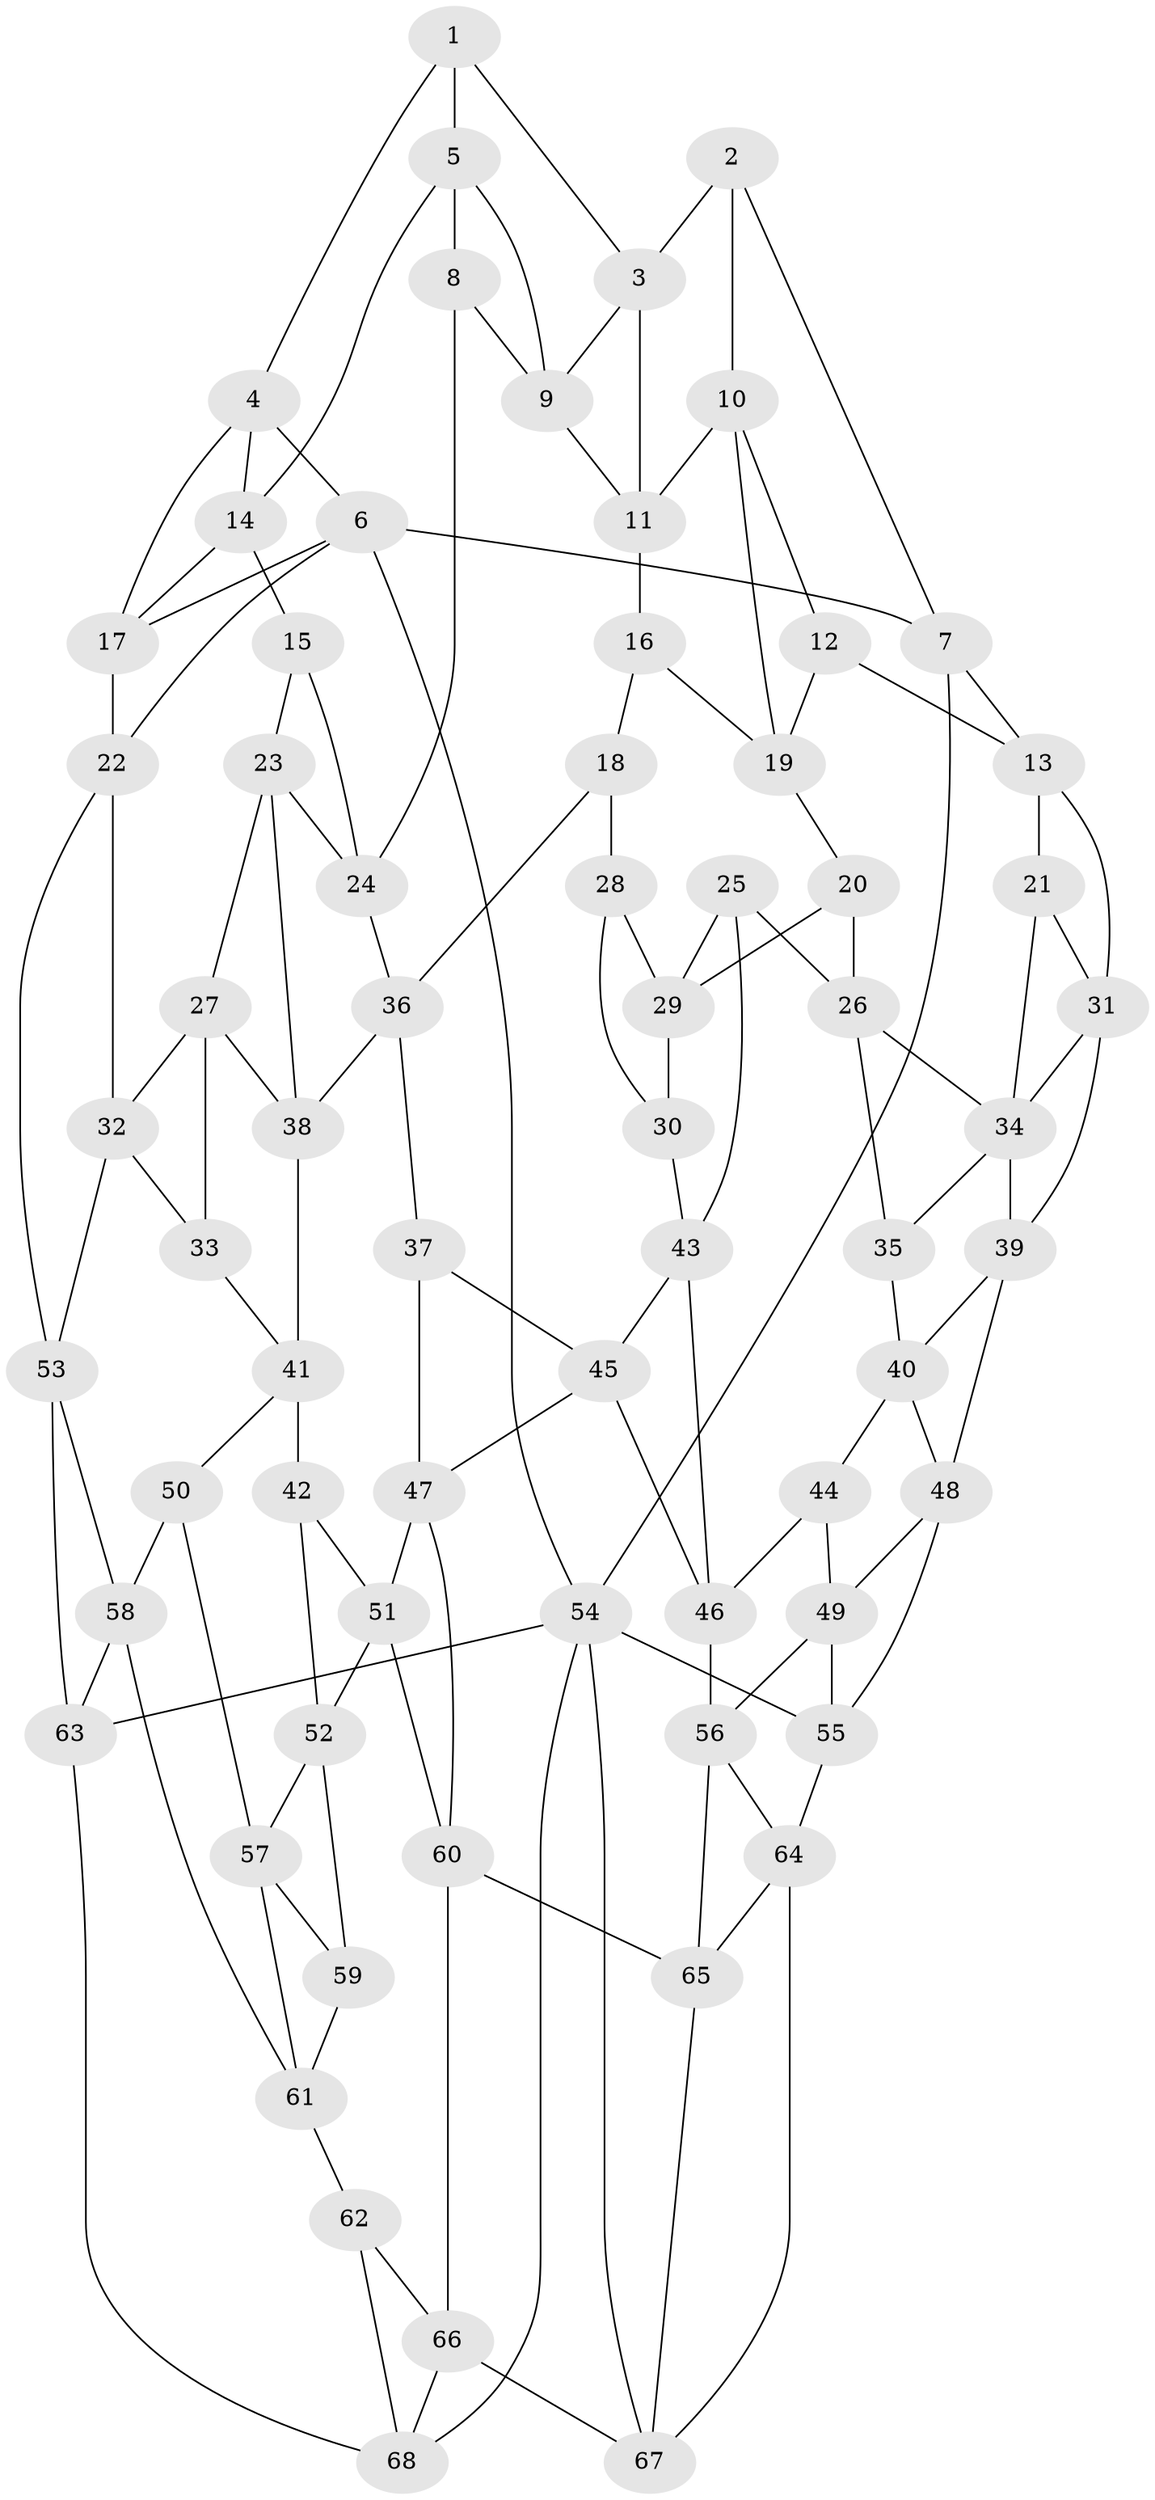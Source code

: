 // original degree distribution, {3: 0.014705882352941176, 4: 0.2426470588235294, 6: 0.22794117647058823, 5: 0.5147058823529411}
// Generated by graph-tools (version 1.1) at 2025/03/03/09/25 03:03:26]
// undirected, 68 vertices, 128 edges
graph export_dot {
graph [start="1"]
  node [color=gray90,style=filled];
  1;
  2;
  3;
  4;
  5;
  6;
  7;
  8;
  9;
  10;
  11;
  12;
  13;
  14;
  15;
  16;
  17;
  18;
  19;
  20;
  21;
  22;
  23;
  24;
  25;
  26;
  27;
  28;
  29;
  30;
  31;
  32;
  33;
  34;
  35;
  36;
  37;
  38;
  39;
  40;
  41;
  42;
  43;
  44;
  45;
  46;
  47;
  48;
  49;
  50;
  51;
  52;
  53;
  54;
  55;
  56;
  57;
  58;
  59;
  60;
  61;
  62;
  63;
  64;
  65;
  66;
  67;
  68;
  1 -- 3 [weight=1.0];
  1 -- 4 [weight=1.0];
  1 -- 5 [weight=1.0];
  2 -- 3 [weight=1.0];
  2 -- 7 [weight=1.0];
  2 -- 10 [weight=1.0];
  3 -- 9 [weight=1.0];
  3 -- 11 [weight=1.0];
  4 -- 6 [weight=1.0];
  4 -- 14 [weight=1.0];
  4 -- 17 [weight=1.0];
  5 -- 8 [weight=1.0];
  5 -- 9 [weight=1.0];
  5 -- 14 [weight=1.0];
  6 -- 7 [weight=1.0];
  6 -- 17 [weight=1.0];
  6 -- 22 [weight=1.0];
  6 -- 54 [weight=1.0];
  7 -- 13 [weight=1.0];
  7 -- 54 [weight=1.0];
  8 -- 9 [weight=1.0];
  8 -- 24 [weight=1.0];
  9 -- 11 [weight=1.0];
  10 -- 11 [weight=1.0];
  10 -- 12 [weight=1.0];
  10 -- 19 [weight=1.0];
  11 -- 16 [weight=1.0];
  12 -- 13 [weight=1.0];
  12 -- 19 [weight=1.0];
  13 -- 21 [weight=1.0];
  13 -- 31 [weight=1.0];
  14 -- 15 [weight=1.0];
  14 -- 17 [weight=1.0];
  15 -- 23 [weight=1.0];
  15 -- 24 [weight=1.0];
  16 -- 18 [weight=1.0];
  16 -- 19 [weight=1.0];
  17 -- 22 [weight=1.0];
  18 -- 28 [weight=2.0];
  18 -- 36 [weight=1.0];
  19 -- 20 [weight=1.0];
  20 -- 26 [weight=1.0];
  20 -- 29 [weight=1.0];
  21 -- 31 [weight=1.0];
  21 -- 34 [weight=1.0];
  22 -- 32 [weight=1.0];
  22 -- 53 [weight=1.0];
  23 -- 24 [weight=1.0];
  23 -- 27 [weight=1.0];
  23 -- 38 [weight=1.0];
  24 -- 36 [weight=1.0];
  25 -- 26 [weight=1.0];
  25 -- 29 [weight=1.0];
  25 -- 43 [weight=1.0];
  26 -- 34 [weight=1.0];
  26 -- 35 [weight=1.0];
  27 -- 32 [weight=1.0];
  27 -- 33 [weight=1.0];
  27 -- 38 [weight=1.0];
  28 -- 29 [weight=1.0];
  28 -- 30 [weight=1.0];
  29 -- 30 [weight=1.0];
  30 -- 43 [weight=1.0];
  31 -- 34 [weight=1.0];
  31 -- 39 [weight=1.0];
  32 -- 33 [weight=1.0];
  32 -- 53 [weight=1.0];
  33 -- 41 [weight=1.0];
  34 -- 35 [weight=1.0];
  34 -- 39 [weight=1.0];
  35 -- 40 [weight=1.0];
  36 -- 37 [weight=1.0];
  36 -- 38 [weight=1.0];
  37 -- 45 [weight=1.0];
  37 -- 47 [weight=1.0];
  38 -- 41 [weight=1.0];
  39 -- 40 [weight=1.0];
  39 -- 48 [weight=1.0];
  40 -- 44 [weight=1.0];
  40 -- 48 [weight=1.0];
  41 -- 42 [weight=1.0];
  41 -- 50 [weight=1.0];
  42 -- 51 [weight=1.0];
  42 -- 52 [weight=1.0];
  43 -- 45 [weight=1.0];
  43 -- 46 [weight=1.0];
  44 -- 46 [weight=1.0];
  44 -- 49 [weight=1.0];
  45 -- 46 [weight=1.0];
  45 -- 47 [weight=1.0];
  46 -- 56 [weight=1.0];
  47 -- 51 [weight=1.0];
  47 -- 60 [weight=1.0];
  48 -- 49 [weight=1.0];
  48 -- 55 [weight=1.0];
  49 -- 55 [weight=1.0];
  49 -- 56 [weight=1.0];
  50 -- 57 [weight=1.0];
  50 -- 58 [weight=1.0];
  51 -- 52 [weight=1.0];
  51 -- 60 [weight=1.0];
  52 -- 57 [weight=1.0];
  52 -- 59 [weight=1.0];
  53 -- 58 [weight=1.0];
  53 -- 63 [weight=1.0];
  54 -- 55 [weight=1.0];
  54 -- 63 [weight=1.0];
  54 -- 67 [weight=1.0];
  54 -- 68 [weight=1.0];
  55 -- 64 [weight=1.0];
  56 -- 64 [weight=1.0];
  56 -- 65 [weight=1.0];
  57 -- 59 [weight=1.0];
  57 -- 61 [weight=1.0];
  58 -- 61 [weight=1.0];
  58 -- 63 [weight=1.0];
  59 -- 61 [weight=1.0];
  60 -- 65 [weight=1.0];
  60 -- 66 [weight=1.0];
  61 -- 62 [weight=1.0];
  62 -- 66 [weight=1.0];
  62 -- 68 [weight=1.0];
  63 -- 68 [weight=1.0];
  64 -- 65 [weight=1.0];
  64 -- 67 [weight=1.0];
  65 -- 67 [weight=1.0];
  66 -- 67 [weight=1.0];
  66 -- 68 [weight=1.0];
}
